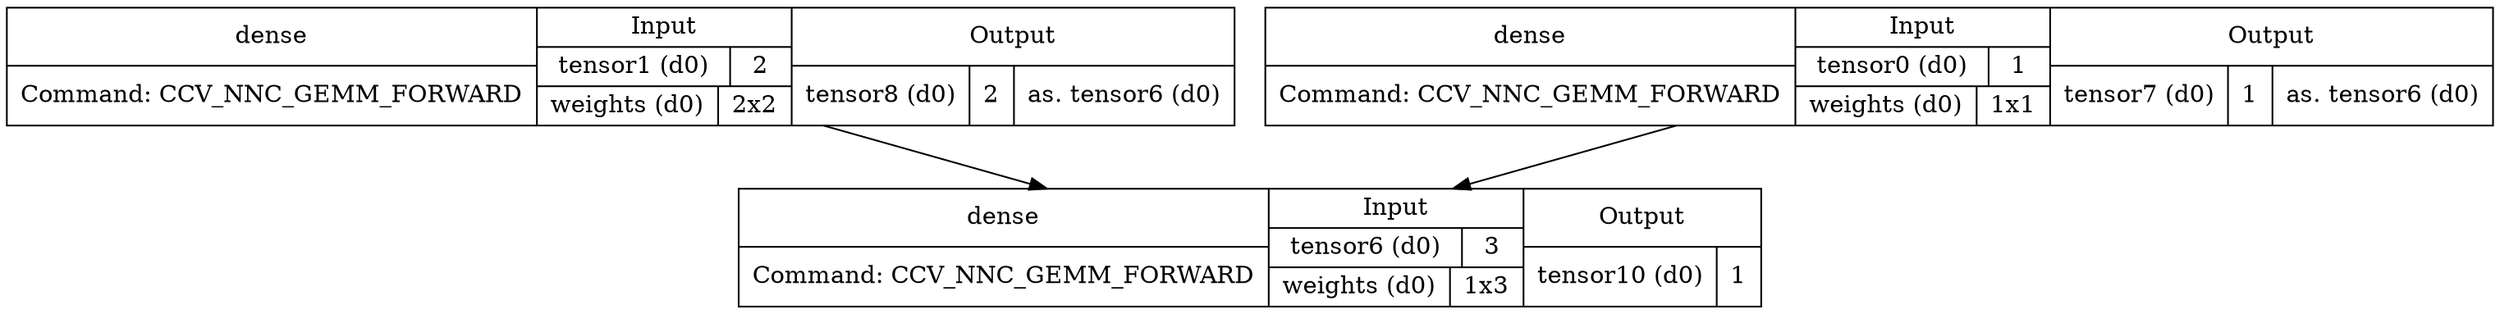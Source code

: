 digraph G {
compound=true;
node0 [shape=record,label="{dense|Command: CCV_NNC_GEMM_FORWARD}|{Input|{tensor1 (d0)|2}|{weights (d0)|2x2}}|{Output|{tensor8 (d0)|2|as. tensor6 (d0)}}"];
node1 [shape=record,label="{dense|Command: CCV_NNC_GEMM_FORWARD}|{Input|{tensor0 (d0)|1}|{weights (d0)|1x1}}|{Output|{tensor7 (d0)|1|as. tensor6 (d0)}}"];
node2 [shape=record,label="{dense|Command: CCV_NNC_GEMM_FORWARD}|{Input|{tensor6 (d0)|3}|{weights (d0)|1x3}}|{Output|{tensor10 (d0)|1}}"];
node0 -> node2;
node1 -> node2;
}
